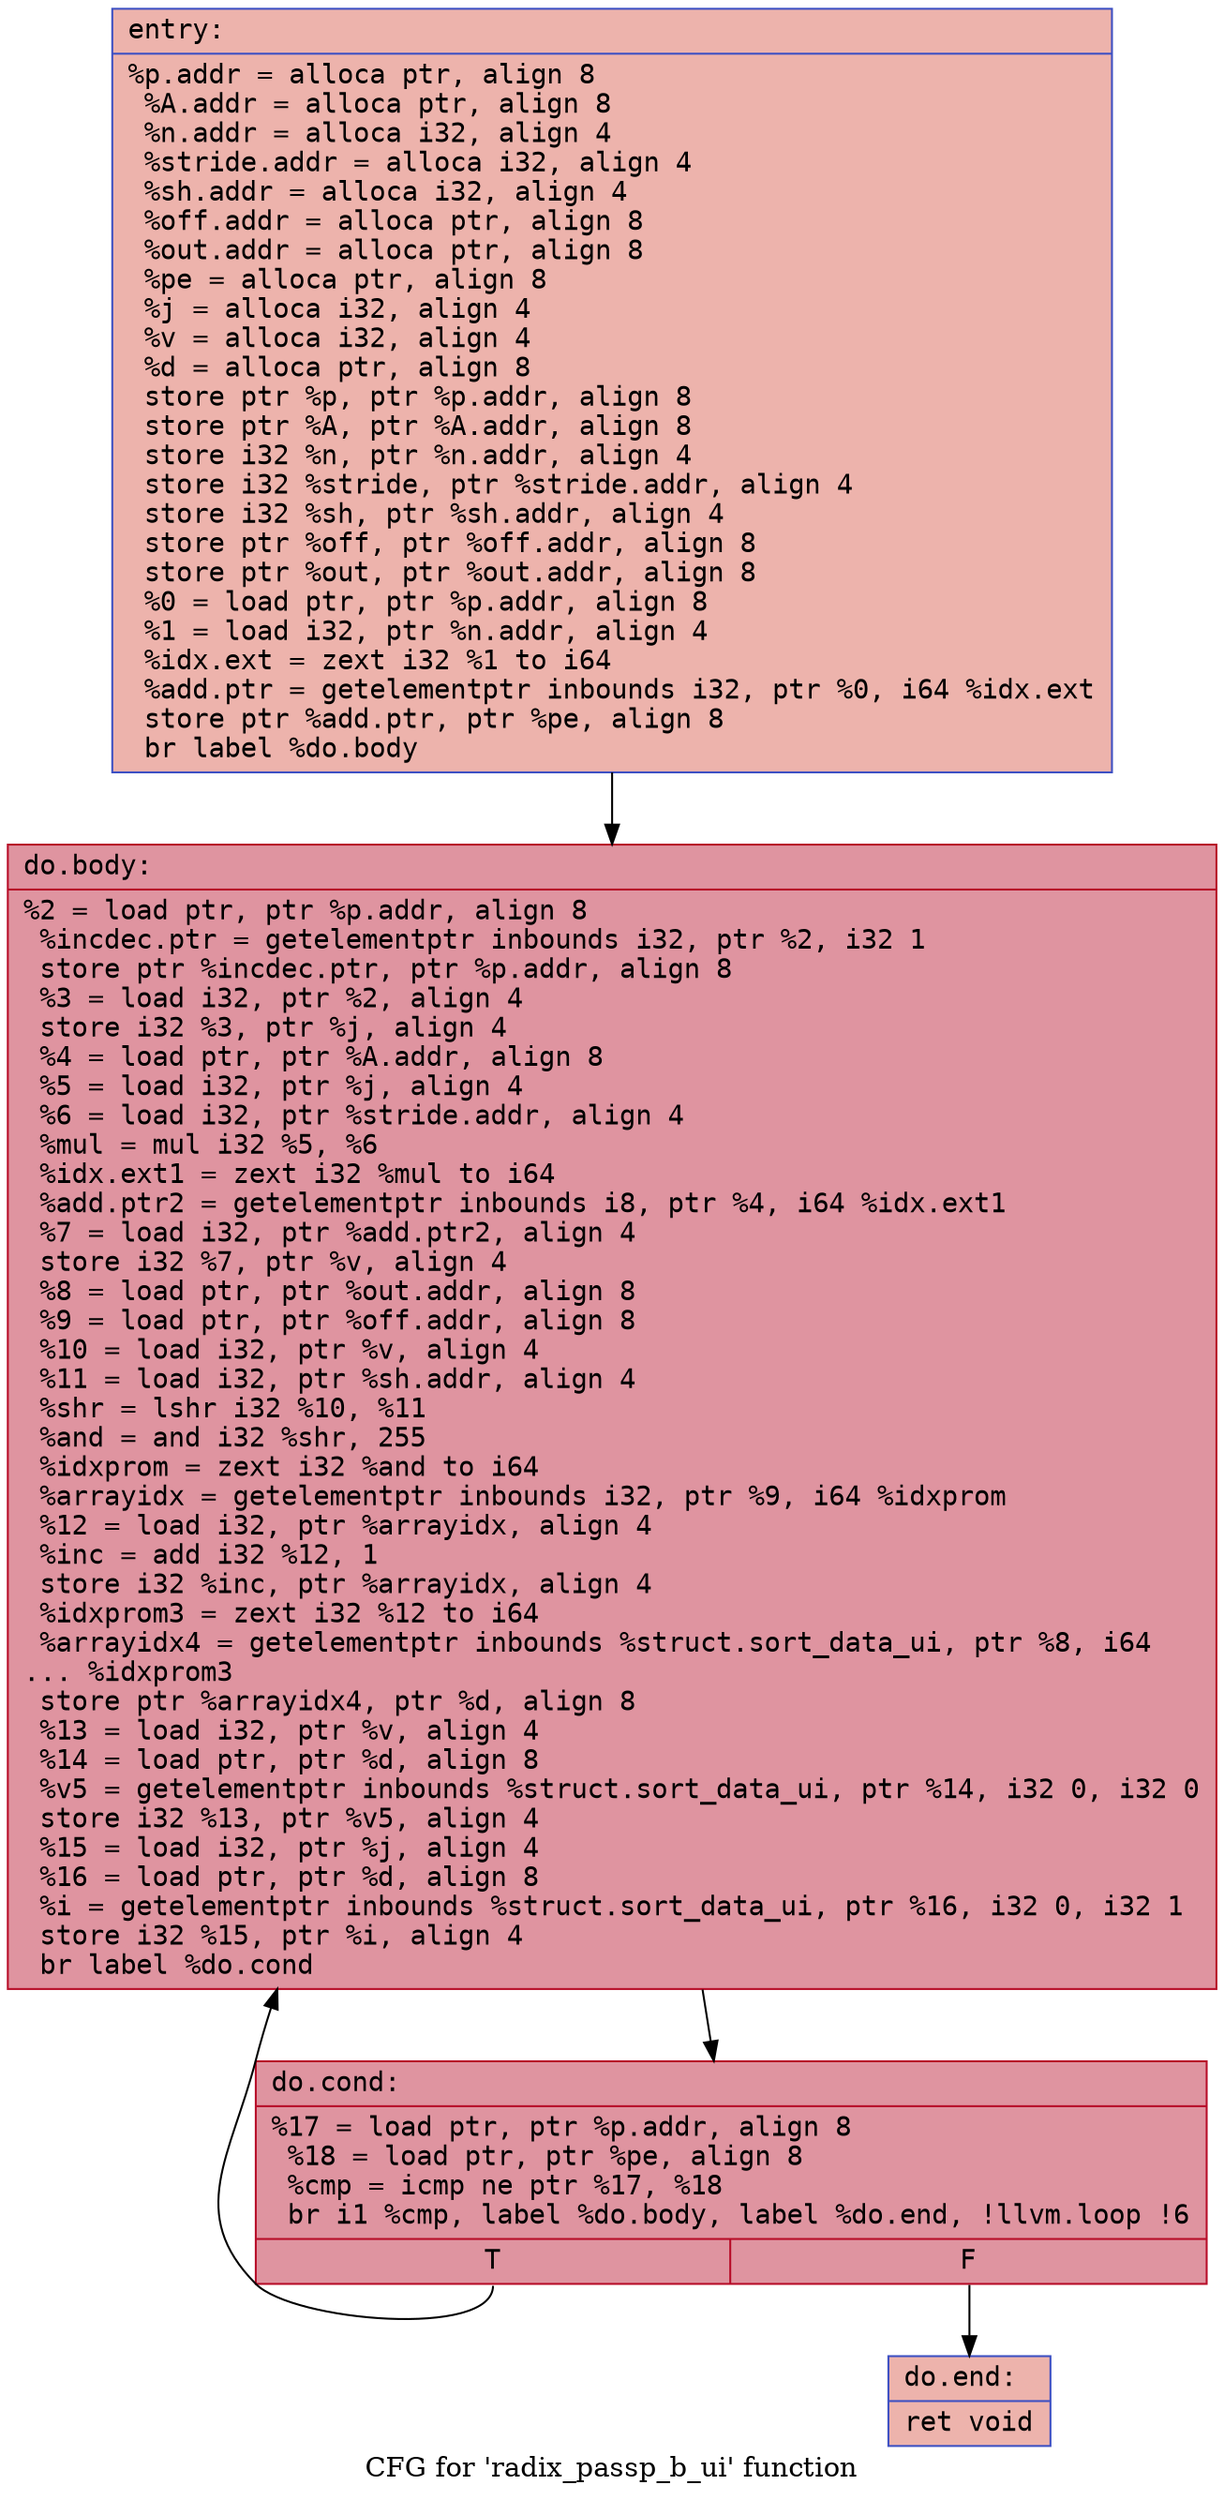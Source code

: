 digraph "CFG for 'radix_passp_b_ui' function" {
	label="CFG for 'radix_passp_b_ui' function";

	Node0x5564aae0f200 [shape=record,color="#3d50c3ff", style=filled, fillcolor="#d6524470" fontname="Courier",label="{entry:\l|  %p.addr = alloca ptr, align 8\l  %A.addr = alloca ptr, align 8\l  %n.addr = alloca i32, align 4\l  %stride.addr = alloca i32, align 4\l  %sh.addr = alloca i32, align 4\l  %off.addr = alloca ptr, align 8\l  %out.addr = alloca ptr, align 8\l  %pe = alloca ptr, align 8\l  %j = alloca i32, align 4\l  %v = alloca i32, align 4\l  %d = alloca ptr, align 8\l  store ptr %p, ptr %p.addr, align 8\l  store ptr %A, ptr %A.addr, align 8\l  store i32 %n, ptr %n.addr, align 4\l  store i32 %stride, ptr %stride.addr, align 4\l  store i32 %sh, ptr %sh.addr, align 4\l  store ptr %off, ptr %off.addr, align 8\l  store ptr %out, ptr %out.addr, align 8\l  %0 = load ptr, ptr %p.addr, align 8\l  %1 = load i32, ptr %n.addr, align 4\l  %idx.ext = zext i32 %1 to i64\l  %add.ptr = getelementptr inbounds i32, ptr %0, i64 %idx.ext\l  store ptr %add.ptr, ptr %pe, align 8\l  br label %do.body\l}"];
	Node0x5564aae0f200 -> Node0x5564aae10470[tooltip="entry -> do.body\nProbability 100.00%" ];
	Node0x5564aae10470 [shape=record,color="#b70d28ff", style=filled, fillcolor="#b70d2870" fontname="Courier",label="{do.body:\l|  %2 = load ptr, ptr %p.addr, align 8\l  %incdec.ptr = getelementptr inbounds i32, ptr %2, i32 1\l  store ptr %incdec.ptr, ptr %p.addr, align 8\l  %3 = load i32, ptr %2, align 4\l  store i32 %3, ptr %j, align 4\l  %4 = load ptr, ptr %A.addr, align 8\l  %5 = load i32, ptr %j, align 4\l  %6 = load i32, ptr %stride.addr, align 4\l  %mul = mul i32 %5, %6\l  %idx.ext1 = zext i32 %mul to i64\l  %add.ptr2 = getelementptr inbounds i8, ptr %4, i64 %idx.ext1\l  %7 = load i32, ptr %add.ptr2, align 4\l  store i32 %7, ptr %v, align 4\l  %8 = load ptr, ptr %out.addr, align 8\l  %9 = load ptr, ptr %off.addr, align 8\l  %10 = load i32, ptr %v, align 4\l  %11 = load i32, ptr %sh.addr, align 4\l  %shr = lshr i32 %10, %11\l  %and = and i32 %shr, 255\l  %idxprom = zext i32 %and to i64\l  %arrayidx = getelementptr inbounds i32, ptr %9, i64 %idxprom\l  %12 = load i32, ptr %arrayidx, align 4\l  %inc = add i32 %12, 1\l  store i32 %inc, ptr %arrayidx, align 4\l  %idxprom3 = zext i32 %12 to i64\l  %arrayidx4 = getelementptr inbounds %struct.sort_data_ui, ptr %8, i64\l... %idxprom3\l  store ptr %arrayidx4, ptr %d, align 8\l  %13 = load i32, ptr %v, align 4\l  %14 = load ptr, ptr %d, align 8\l  %v5 = getelementptr inbounds %struct.sort_data_ui, ptr %14, i32 0, i32 0\l  store i32 %13, ptr %v5, align 4\l  %15 = load i32, ptr %j, align 4\l  %16 = load ptr, ptr %d, align 8\l  %i = getelementptr inbounds %struct.sort_data_ui, ptr %16, i32 0, i32 1\l  store i32 %15, ptr %i, align 4\l  br label %do.cond\l}"];
	Node0x5564aae10470 -> Node0x5564aae11c50[tooltip="do.body -> do.cond\nProbability 100.00%" ];
	Node0x5564aae11c50 [shape=record,color="#b70d28ff", style=filled, fillcolor="#b70d2870" fontname="Courier",label="{do.cond:\l|  %17 = load ptr, ptr %p.addr, align 8\l  %18 = load ptr, ptr %pe, align 8\l  %cmp = icmp ne ptr %17, %18\l  br i1 %cmp, label %do.body, label %do.end, !llvm.loop !6\l|{<s0>T|<s1>F}}"];
	Node0x5564aae11c50:s0 -> Node0x5564aae10470[tooltip="do.cond -> do.body\nProbability 96.88%" ];
	Node0x5564aae11c50:s1 -> Node0x5564aae11ee0[tooltip="do.cond -> do.end\nProbability 3.12%" ];
	Node0x5564aae11ee0 [shape=record,color="#3d50c3ff", style=filled, fillcolor="#d6524470" fontname="Courier",label="{do.end:\l|  ret void\l}"];
}
